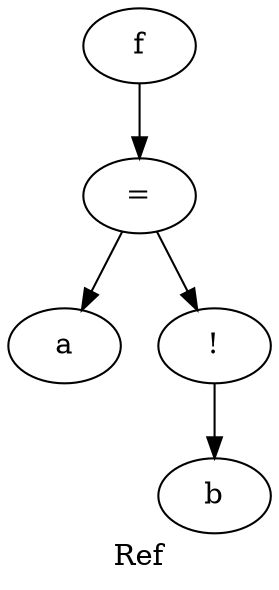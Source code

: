digraph {
label="Ref";
x55cc7b85ebb0 -> x55cc7b85ead0
x55cc7b85ead0 -> x55cc7b85e810
x55cc7b85ead0 -> x55cc7b85ea60
x55cc7b85ea60 -> x55cc7b85e9f0
x55cc7b85ebb0 [label="f"];
x55cc7b85ead0 [label="="];
x55cc7b85e810 [label="a"];
x55cc7b85ea60 [label="!"];
x55cc7b85e9f0 [label="b"];
}

